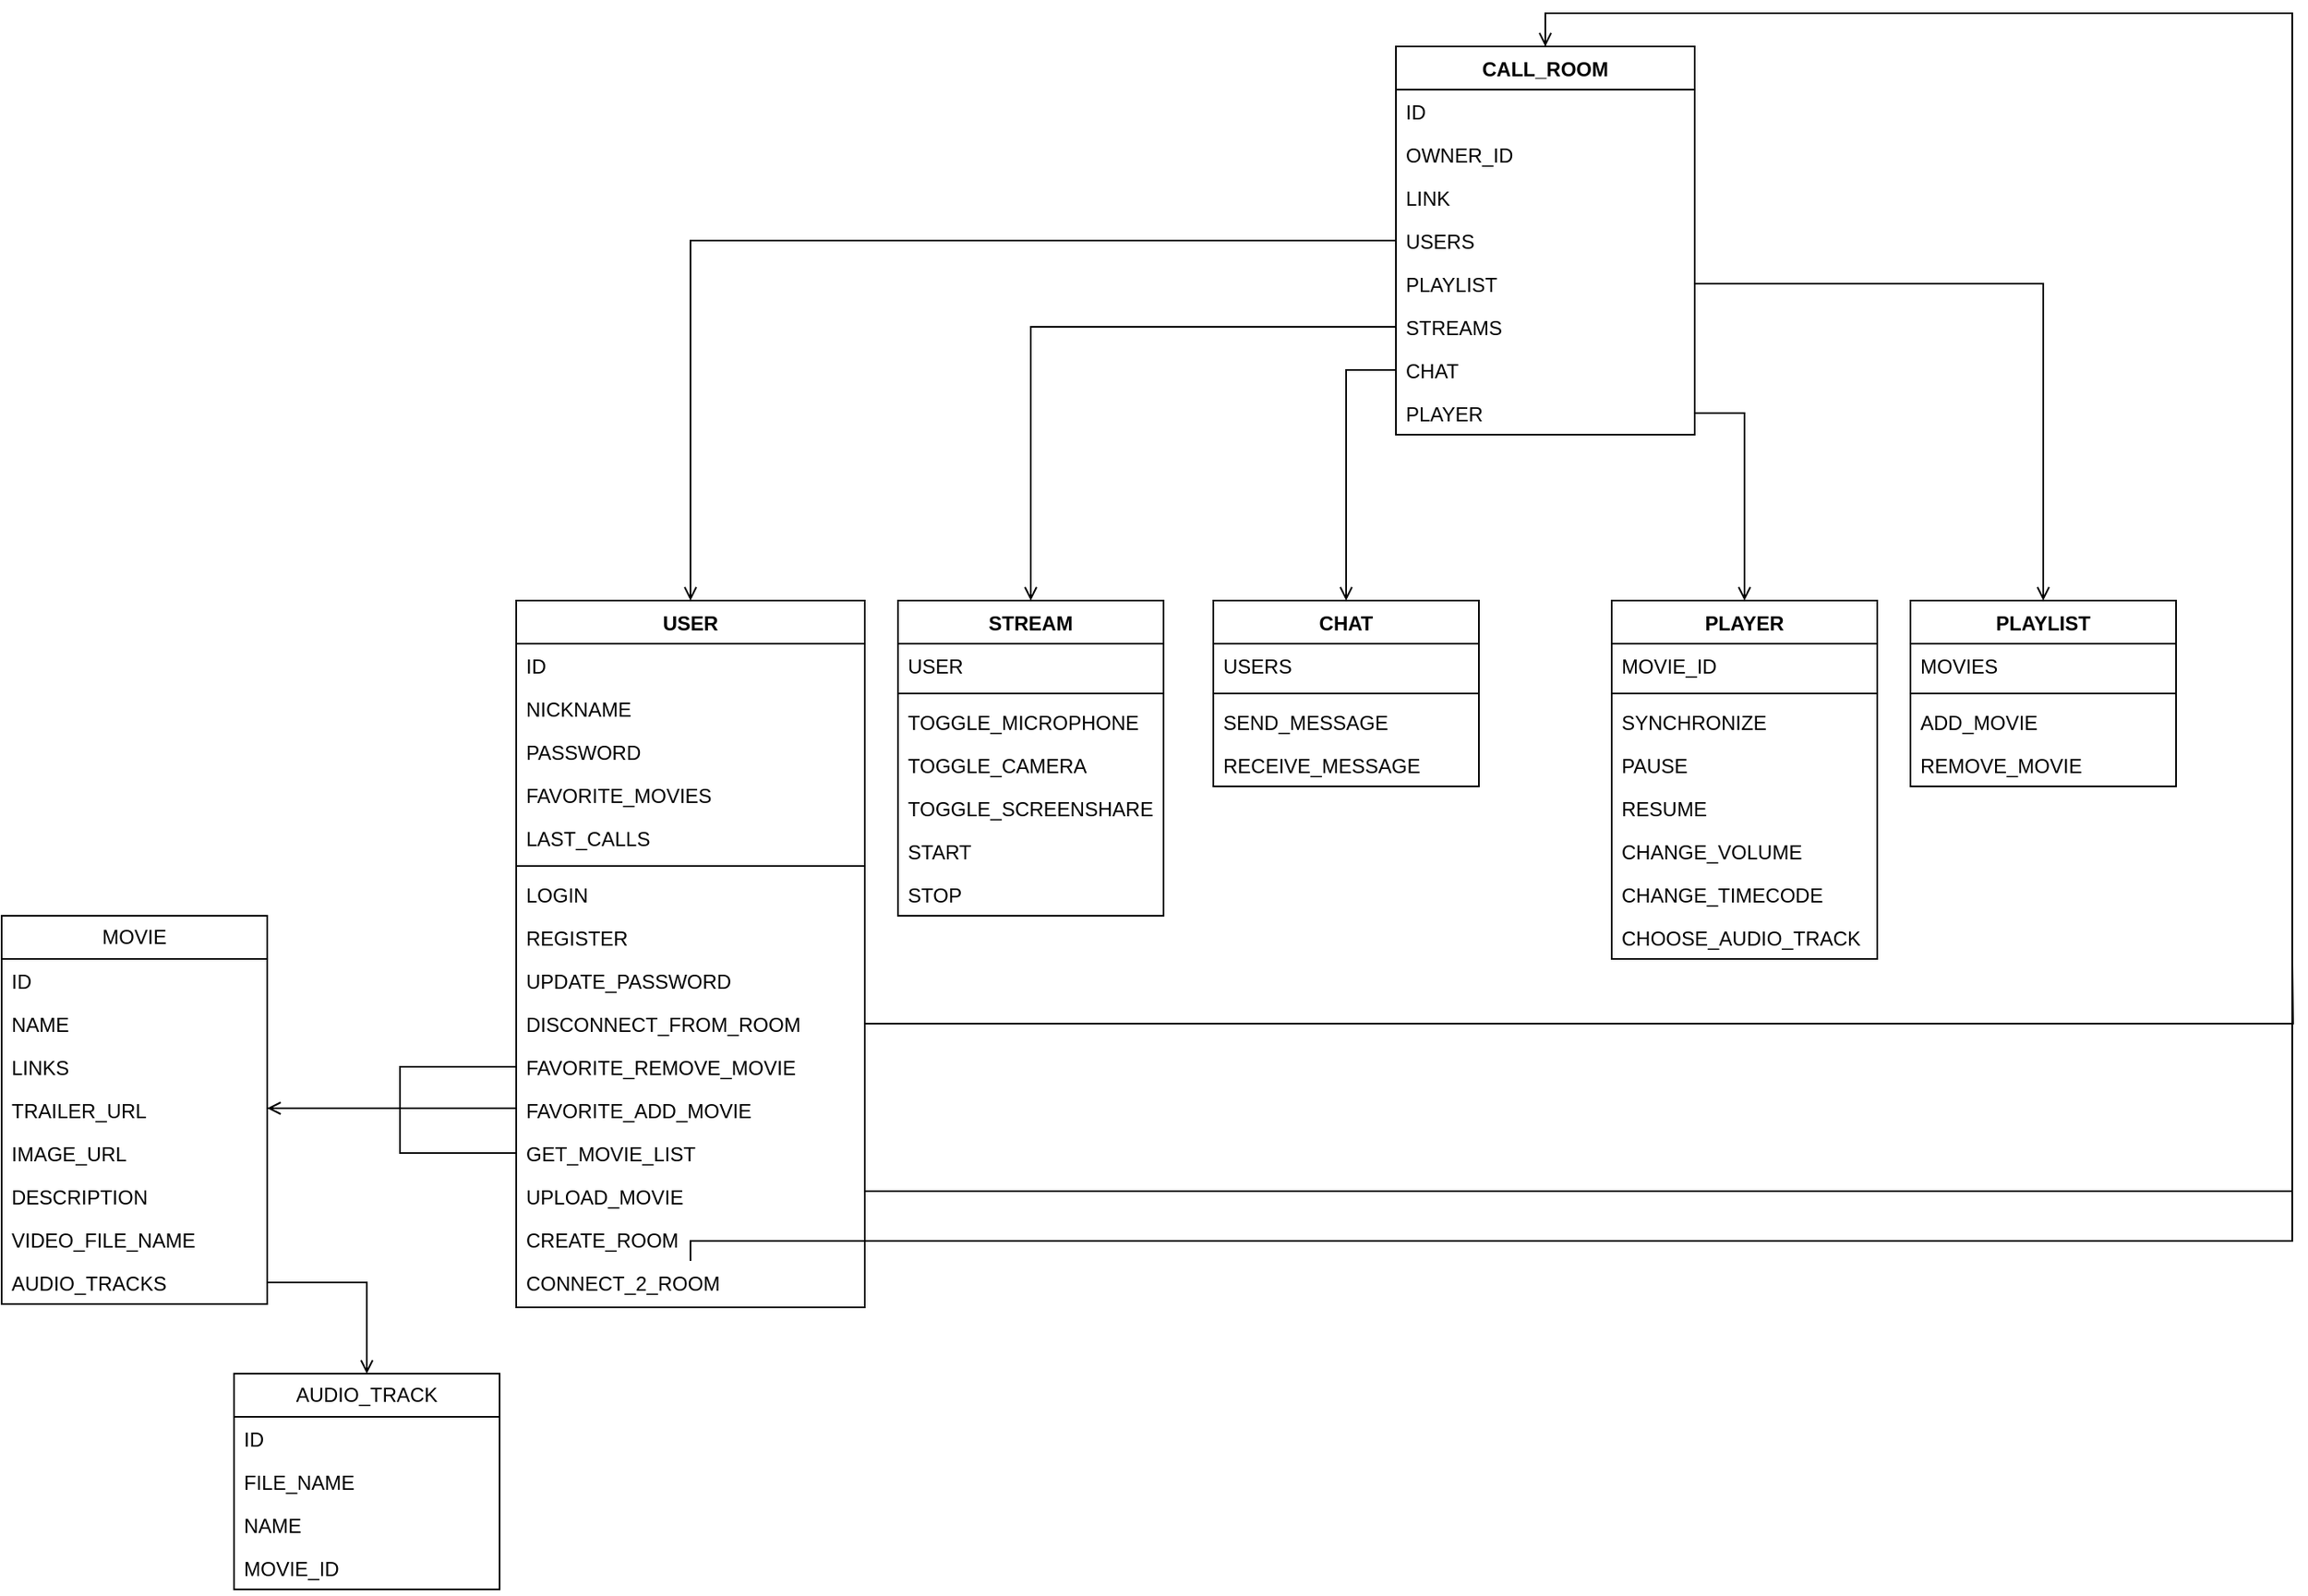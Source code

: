 <mxfile version="24.0.4" type="device">
  <diagram id="C5RBs43oDa-KdzZeNtuy" name="Page-1">
    <mxGraphModel dx="2261" dy="957" grid="1" gridSize="10" guides="1" tooltips="1" connect="1" arrows="1" fold="1" page="1" pageScale="1" pageWidth="827" pageHeight="1169" math="0" shadow="0">
      <root>
        <mxCell id="WIyWlLk6GJQsqaUBKTNV-0" />
        <mxCell id="WIyWlLk6GJQsqaUBKTNV-1" parent="WIyWlLk6GJQsqaUBKTNV-0" />
        <mxCell id="hhzWk716uHL4RLzUw6wA-171" style="edgeStyle=orthogonalEdgeStyle;rounded=0;orthogonalLoop=1;jettySize=auto;html=1;entryX=0;entryY=0.5;entryDx=0;entryDy=0;startArrow=open;startFill=0;endArrow=none;endFill=0;" parent="WIyWlLk6GJQsqaUBKTNV-1" source="hhzWk716uHL4RLzUw6wA-5" target="hhzWk716uHL4RLzUw6wA-169" edge="1">
          <mxGeometry relative="1" as="geometry">
            <Array as="points">
              <mxPoint x="-100" y="217" />
              <mxPoint x="-100" y="217" />
            </Array>
          </mxGeometry>
        </mxCell>
        <mxCell id="hhzWk716uHL4RLzUw6wA-5" value="USER" style="swimlane;fontStyle=1;align=center;verticalAlign=top;childLayout=stackLayout;horizontal=1;startSize=26;horizontalStack=0;resizeParent=1;resizeParentMax=0;resizeLast=0;collapsible=1;marginBottom=0;whiteSpace=wrap;html=1;" parent="WIyWlLk6GJQsqaUBKTNV-1" vertex="1">
          <mxGeometry x="-330" y="434" width="210" height="426" as="geometry" />
        </mxCell>
        <mxCell id="hhzWk716uHL4RLzUw6wA-42" value="ID" style="text;strokeColor=none;fillColor=none;align=left;verticalAlign=top;spacingLeft=4;spacingRight=4;overflow=hidden;rotatable=0;points=[[0,0.5],[1,0.5]];portConstraint=eastwest;whiteSpace=wrap;html=1;" parent="hhzWk716uHL4RLzUw6wA-5" vertex="1">
          <mxGeometry y="26" width="210" height="26" as="geometry" />
        </mxCell>
        <mxCell id="hhzWk716uHL4RLzUw6wA-43" value="NICKNAME" style="text;strokeColor=none;fillColor=none;align=left;verticalAlign=top;spacingLeft=4;spacingRight=4;overflow=hidden;rotatable=0;points=[[0,0.5],[1,0.5]];portConstraint=eastwest;whiteSpace=wrap;html=1;" parent="hhzWk716uHL4RLzUw6wA-5" vertex="1">
          <mxGeometry y="52" width="210" height="26" as="geometry" />
        </mxCell>
        <mxCell id="hhzWk716uHL4RLzUw6wA-44" value="PASSWORD" style="text;strokeColor=none;fillColor=none;align=left;verticalAlign=top;spacingLeft=4;spacingRight=4;overflow=hidden;rotatable=0;points=[[0,0.5],[1,0.5]];portConstraint=eastwest;whiteSpace=wrap;html=1;" parent="hhzWk716uHL4RLzUw6wA-5" vertex="1">
          <mxGeometry y="78" width="210" height="26" as="geometry" />
        </mxCell>
        <mxCell id="hhzWk716uHL4RLzUw6wA-13" value="FAVORITE_MOVIES" style="text;strokeColor=none;fillColor=none;align=left;verticalAlign=top;spacingLeft=4;spacingRight=4;overflow=hidden;rotatable=0;points=[[0,0.5],[1,0.5]];portConstraint=eastwest;whiteSpace=wrap;html=1;" parent="hhzWk716uHL4RLzUw6wA-5" vertex="1">
          <mxGeometry y="104" width="210" height="26" as="geometry" />
        </mxCell>
        <mxCell id="hhzWk716uHL4RLzUw6wA-14" value="LAST_CALLS" style="text;strokeColor=none;fillColor=none;align=left;verticalAlign=top;spacingLeft=4;spacingRight=4;overflow=hidden;rotatable=0;points=[[0,0.5],[1,0.5]];portConstraint=eastwest;whiteSpace=wrap;html=1;" parent="hhzWk716uHL4RLzUw6wA-5" vertex="1">
          <mxGeometry y="130" width="210" height="26" as="geometry" />
        </mxCell>
        <mxCell id="hhzWk716uHL4RLzUw6wA-7" value="" style="line;strokeWidth=1;fillColor=none;align=left;verticalAlign=middle;spacingTop=-1;spacingLeft=3;spacingRight=3;rotatable=0;labelPosition=right;points=[];portConstraint=eastwest;strokeColor=inherit;" parent="hhzWk716uHL4RLzUw6wA-5" vertex="1">
          <mxGeometry y="156" width="210" height="8" as="geometry" />
        </mxCell>
        <mxCell id="hhzWk716uHL4RLzUw6wA-177" value="LOGIN" style="text;align=left;verticalAlign=top;spacingLeft=4;spacingRight=4;overflow=hidden;rotatable=0;points=[[0,0.5],[1,0.5]];portConstraint=eastwest;fontFamily=Helvetica;fontSize=12;" parent="hhzWk716uHL4RLzUw6wA-5" vertex="1">
          <mxGeometry y="164" width="210" height="26" as="geometry" />
        </mxCell>
        <mxCell id="zkfFHV4jXpPFQw0GAbJ--5" value="REGISTER" style="text;align=left;verticalAlign=top;spacingLeft=4;spacingRight=4;overflow=hidden;rotatable=0;points=[[0,0.5],[1,0.5]];portConstraint=eastwest;fontFamily=Helvetica;fontSize=12;" parent="hhzWk716uHL4RLzUw6wA-5" vertex="1">
          <mxGeometry y="190" width="210" height="26" as="geometry" />
        </mxCell>
        <mxCell id="hhzWk716uHL4RLzUw6wA-39" value="UPDATE_PASSWORD" style="text;align=left;verticalAlign=top;spacingLeft=4;spacingRight=4;overflow=hidden;rotatable=0;points=[[0,0.5],[1,0.5]];portConstraint=eastwest;fontSize=12;fontFamily=Helvetica;" parent="hhzWk716uHL4RLzUw6wA-5" vertex="1">
          <mxGeometry y="216" width="210" height="26" as="geometry" />
        </mxCell>
        <mxCell id="qdlcBboro2h0jEb-TjcH-0" style="edgeStyle=orthogonalEdgeStyle;rounded=0;orthogonalLoop=1;jettySize=auto;html=1;endArrow=none;endFill=0;" parent="hhzWk716uHL4RLzUw6wA-5" source="hhzWk716uHL4RLzUw6wA-37" edge="1">
          <mxGeometry relative="1" as="geometry">
            <mxPoint x="1070" y="216" as="targetPoint" />
          </mxGeometry>
        </mxCell>
        <mxCell id="hhzWk716uHL4RLzUw6wA-37" value="DISCONNECT_FROM_ROOM" style="text;align=left;verticalAlign=top;spacingLeft=4;spacingRight=4;overflow=hidden;rotatable=0;points=[[0,0.5],[1,0.5]];portConstraint=eastwest;fontSize=12;fontFamily=Helvetica;" parent="hhzWk716uHL4RLzUw6wA-5" vertex="1">
          <mxGeometry y="242" width="210" height="26" as="geometry" />
        </mxCell>
        <mxCell id="hhzWk716uHL4RLzUw6wA-102" value="FAVORITE_REMOVE_MOVIE" style="text;strokeColor=none;fillColor=none;align=left;verticalAlign=top;spacingLeft=4;spacingRight=4;overflow=hidden;rotatable=0;points=[[0,0.5],[1,0.5]];portConstraint=eastwest;whiteSpace=wrap;html=1;" parent="hhzWk716uHL4RLzUw6wA-5" vertex="1">
          <mxGeometry y="268" width="210" height="26" as="geometry" />
        </mxCell>
        <mxCell id="e3PWpz9kbd-tnBVBQtTT-0" value="FAVORITE_ADD_MOVIE" style="text;strokeColor=none;fillColor=none;align=left;verticalAlign=top;spacingLeft=4;spacingRight=4;overflow=hidden;rotatable=0;points=[[0,0.5],[1,0.5]];portConstraint=eastwest;whiteSpace=wrap;html=1;" vertex="1" parent="hhzWk716uHL4RLzUw6wA-5">
          <mxGeometry y="294" width="210" height="26" as="geometry" />
        </mxCell>
        <mxCell id="hhzWk716uHL4RLzUw6wA-38" value="GET_MOVIE_LIST" style="text;strokeColor=none;fillColor=none;align=left;verticalAlign=top;spacingLeft=4;spacingRight=4;overflow=hidden;rotatable=0;points=[[0,0.5],[1,0.5]];portConstraint=eastwest;whiteSpace=wrap;html=1;" parent="hhzWk716uHL4RLzUw6wA-5" vertex="1">
          <mxGeometry y="320" width="210" height="26" as="geometry" />
        </mxCell>
        <mxCell id="hhzWk716uHL4RLzUw6wA-21" value="UPLOAD_MOVIE" style="text;strokeColor=none;fillColor=none;align=left;verticalAlign=top;spacingLeft=4;spacingRight=4;overflow=hidden;rotatable=0;points=[[0,0.5],[1,0.5]];portConstraint=eastwest;whiteSpace=wrap;html=1;" parent="hhzWk716uHL4RLzUw6wA-5" vertex="1">
          <mxGeometry y="346" width="210" height="26" as="geometry" />
        </mxCell>
        <mxCell id="hhzWk716uHL4RLzUw6wA-40" value="CREATE_ROOM" style="text;align=left;verticalAlign=top;spacingLeft=4;spacingRight=4;overflow=hidden;rotatable=0;points=[[0,0.5],[1,0.5]];portConstraint=eastwest;fontSize=12;fontFamily=Helvetica;" parent="hhzWk716uHL4RLzUw6wA-5" vertex="1">
          <mxGeometry y="372" width="210" height="26" as="geometry" />
        </mxCell>
        <mxCell id="gPbI21l1b9pwqCkQpFNH-0" value="CONNECT_2_ROOM" style="text;align=left;verticalAlign=top;spacingLeft=4;spacingRight=4;overflow=hidden;rotatable=0;points=[[0,0.5],[1,0.5]];portConstraint=eastwest;fontSize=12;fontFamily=Helvetica;" parent="hhzWk716uHL4RLzUw6wA-5" vertex="1">
          <mxGeometry y="398" width="210" height="28" as="geometry" />
        </mxCell>
        <mxCell id="hhzWk716uHL4RLzUw6wA-24" value="CALL_ROOM" style="swimlane;fontStyle=1;align=center;verticalAlign=top;childLayout=stackLayout;horizontal=1;startSize=26;horizontalStack=0;resizeParent=1;resizeParentMax=0;resizeLast=0;collapsible=1;marginBottom=0;whiteSpace=wrap;html=1;" parent="WIyWlLk6GJQsqaUBKTNV-1" vertex="1">
          <mxGeometry x="200" y="100" width="180" height="234" as="geometry" />
        </mxCell>
        <mxCell id="hhzWk716uHL4RLzUw6wA-98" value="ID" style="text;strokeColor=none;fillColor=none;align=left;verticalAlign=top;spacingLeft=4;spacingRight=4;overflow=hidden;rotatable=0;points=[[0,0.5],[1,0.5]];portConstraint=eastwest;whiteSpace=wrap;html=1;" parent="hhzWk716uHL4RLzUw6wA-24" vertex="1">
          <mxGeometry y="26" width="180" height="26" as="geometry" />
        </mxCell>
        <mxCell id="hhzWk716uHL4RLzUw6wA-101" value="OWNER_ID" style="text;strokeColor=none;fillColor=none;align=left;verticalAlign=top;spacingLeft=4;spacingRight=4;overflow=hidden;rotatable=0;points=[[0,0.5],[1,0.5]];portConstraint=eastwest;whiteSpace=wrap;html=1;" parent="hhzWk716uHL4RLzUw6wA-24" vertex="1">
          <mxGeometry y="52" width="180" height="26" as="geometry" />
        </mxCell>
        <mxCell id="hhzWk716uHL4RLzUw6wA-99" value="LINK" style="text;strokeColor=none;fillColor=none;align=left;verticalAlign=top;spacingLeft=4;spacingRight=4;overflow=hidden;rotatable=0;points=[[0,0.5],[1,0.5]];portConstraint=eastwest;whiteSpace=wrap;html=1;" parent="hhzWk716uHL4RLzUw6wA-24" vertex="1">
          <mxGeometry y="78" width="180" height="26" as="geometry" />
        </mxCell>
        <mxCell id="hhzWk716uHL4RLzUw6wA-169" value="USERS" style="text;strokeColor=none;fillColor=none;align=left;verticalAlign=top;spacingLeft=4;spacingRight=4;overflow=hidden;rotatable=0;points=[[0,0.5],[1,0.5]];portConstraint=eastwest;whiteSpace=wrap;html=1;" parent="hhzWk716uHL4RLzUw6wA-24" vertex="1">
          <mxGeometry y="104" width="180" height="26" as="geometry" />
        </mxCell>
        <mxCell id="hhzWk716uHL4RLzUw6wA-46" value="PLAYLIST" style="text;strokeColor=none;fillColor=none;align=left;verticalAlign=top;spacingLeft=4;spacingRight=4;overflow=hidden;rotatable=0;points=[[0,0.5],[1,0.5]];portConstraint=eastwest;whiteSpace=wrap;html=1;" parent="hhzWk716uHL4RLzUw6wA-24" vertex="1">
          <mxGeometry y="130" width="180" height="26" as="geometry" />
        </mxCell>
        <mxCell id="hhzWk716uHL4RLzUw6wA-94" value="STREAMS" style="text;strokeColor=none;fillColor=none;align=left;verticalAlign=top;spacingLeft=4;spacingRight=4;overflow=hidden;rotatable=0;points=[[0,0.5],[1,0.5]];portConstraint=eastwest;whiteSpace=wrap;html=1;" parent="hhzWk716uHL4RLzUw6wA-24" vertex="1">
          <mxGeometry y="156" width="180" height="26" as="geometry" />
        </mxCell>
        <mxCell id="hhzWk716uHL4RLzUw6wA-48" value="CHAT" style="text;strokeColor=none;fillColor=none;align=left;verticalAlign=top;spacingLeft=4;spacingRight=4;overflow=hidden;rotatable=0;points=[[0,0.5],[1,0.5]];portConstraint=eastwest;whiteSpace=wrap;html=1;" parent="hhzWk716uHL4RLzUw6wA-24" vertex="1">
          <mxGeometry y="182" width="180" height="26" as="geometry" />
        </mxCell>
        <mxCell id="hhzWk716uHL4RLzUw6wA-47" value="PLAYER" style="text;strokeColor=none;fillColor=none;align=left;verticalAlign=top;spacingLeft=4;spacingRight=4;overflow=hidden;rotatable=0;points=[[0,0.5],[1,0.5]];portConstraint=eastwest;whiteSpace=wrap;html=1;" parent="hhzWk716uHL4RLzUw6wA-24" vertex="1">
          <mxGeometry y="208" width="180" height="26" as="geometry" />
        </mxCell>
        <mxCell id="hhzWk716uHL4RLzUw6wA-172" style="edgeStyle=orthogonalEdgeStyle;rounded=0;orthogonalLoop=1;jettySize=auto;html=1;entryX=1;entryY=0.5;entryDx=0;entryDy=0;startArrow=open;startFill=0;endArrow=none;endFill=0;" parent="WIyWlLk6GJQsqaUBKTNV-1" source="hhzWk716uHL4RLzUw6wA-61" target="hhzWk716uHL4RLzUw6wA-87" edge="1">
          <mxGeometry relative="1" as="geometry" />
        </mxCell>
        <mxCell id="hhzWk716uHL4RLzUw6wA-61" value="AUDIO_TRACK" style="swimlane;fontStyle=0;childLayout=stackLayout;horizontal=1;startSize=26;fillColor=none;horizontalStack=0;resizeParent=1;resizeParentMax=0;resizeLast=0;collapsible=1;marginBottom=0;whiteSpace=wrap;html=1;" parent="WIyWlLk6GJQsqaUBKTNV-1" vertex="1">
          <mxGeometry x="-500" y="900" width="160" height="130" as="geometry" />
        </mxCell>
        <mxCell id="hhzWk716uHL4RLzUw6wA-64" value="ID" style="text;strokeColor=none;fillColor=none;align=left;verticalAlign=top;spacingLeft=4;spacingRight=4;overflow=hidden;rotatable=0;points=[[0,0.5],[1,0.5]];portConstraint=eastwest;whiteSpace=wrap;html=1;" parent="hhzWk716uHL4RLzUw6wA-61" vertex="1">
          <mxGeometry y="26" width="160" height="26" as="geometry" />
        </mxCell>
        <mxCell id="hhzWk716uHL4RLzUw6wA-62" value="FILE_NAME" style="text;strokeColor=none;fillColor=none;align=left;verticalAlign=top;spacingLeft=4;spacingRight=4;overflow=hidden;rotatable=0;points=[[0,0.5],[1,0.5]];portConstraint=eastwest;whiteSpace=wrap;html=1;" parent="hhzWk716uHL4RLzUw6wA-61" vertex="1">
          <mxGeometry y="52" width="160" height="26" as="geometry" />
        </mxCell>
        <mxCell id="hhzWk716uHL4RLzUw6wA-88" value="NAME" style="text;strokeColor=none;fillColor=none;align=left;verticalAlign=top;spacingLeft=4;spacingRight=4;overflow=hidden;rotatable=0;points=[[0,0.5],[1,0.5]];portConstraint=eastwest;whiteSpace=wrap;html=1;" parent="hhzWk716uHL4RLzUw6wA-61" vertex="1">
          <mxGeometry y="78" width="160" height="26" as="geometry" />
        </mxCell>
        <mxCell id="hhzWk716uHL4RLzUw6wA-63" value="MOVIE_ID" style="text;strokeColor=none;fillColor=none;align=left;verticalAlign=top;spacingLeft=4;spacingRight=4;overflow=hidden;rotatable=0;points=[[0,0.5],[1,0.5]];portConstraint=eastwest;whiteSpace=wrap;html=1;" parent="hhzWk716uHL4RLzUw6wA-61" vertex="1">
          <mxGeometry y="104" width="160" height="26" as="geometry" />
        </mxCell>
        <mxCell id="hhzWk716uHL4RLzUw6wA-168" style="edgeStyle=orthogonalEdgeStyle;rounded=0;orthogonalLoop=1;jettySize=auto;html=1;entryX=1;entryY=0.5;entryDx=0;entryDy=0;startArrow=open;startFill=0;endArrow=none;endFill=0;" parent="WIyWlLk6GJQsqaUBKTNV-1" source="hhzWk716uHL4RLzUw6wA-105" target="hhzWk716uHL4RLzUw6wA-47" edge="1">
          <mxGeometry relative="1" as="geometry" />
        </mxCell>
        <mxCell id="hhzWk716uHL4RLzUw6wA-105" value="PLAYER" style="swimlane;fontStyle=1;align=center;verticalAlign=top;childLayout=stackLayout;horizontal=1;startSize=26;horizontalStack=0;resizeParent=1;resizeParentMax=0;resizeLast=0;collapsible=1;marginBottom=0;whiteSpace=wrap;html=1;" parent="WIyWlLk6GJQsqaUBKTNV-1" vertex="1">
          <mxGeometry x="330" y="434" width="160" height="216" as="geometry" />
        </mxCell>
        <mxCell id="hhzWk716uHL4RLzUw6wA-110" value="MOVIE_ID" style="text;strokeColor=none;fillColor=none;align=left;verticalAlign=top;spacingLeft=4;spacingRight=4;overflow=hidden;rotatable=0;points=[[0,0.5],[1,0.5]];portConstraint=eastwest;whiteSpace=wrap;html=1;" parent="hhzWk716uHL4RLzUw6wA-105" vertex="1">
          <mxGeometry y="26" width="160" height="26" as="geometry" />
        </mxCell>
        <mxCell id="hhzWk716uHL4RLzUw6wA-114" value="" style="line;strokeWidth=1;fillColor=none;align=left;verticalAlign=middle;spacingTop=-1;spacingLeft=3;spacingRight=3;rotatable=0;labelPosition=right;points=[];portConstraint=eastwest;strokeColor=inherit;" parent="hhzWk716uHL4RLzUw6wA-105" vertex="1">
          <mxGeometry y="52" width="160" height="8" as="geometry" />
        </mxCell>
        <mxCell id="hhzWk716uHL4RLzUw6wA-120" value="SYNCHRONIZE" style="text;strokeColor=none;fillColor=none;align=left;verticalAlign=top;spacingLeft=4;spacingRight=4;overflow=hidden;rotatable=0;points=[[0,0.5],[1,0.5]];portConstraint=eastwest;whiteSpace=wrap;html=1;" parent="hhzWk716uHL4RLzUw6wA-105" vertex="1">
          <mxGeometry y="60" width="160" height="26" as="geometry" />
        </mxCell>
        <mxCell id="hhzWk716uHL4RLzUw6wA-115" value="PAUSE" style="text;strokeColor=none;fillColor=none;align=left;verticalAlign=top;spacingLeft=4;spacingRight=4;overflow=hidden;rotatable=0;points=[[0,0.5],[1,0.5]];portConstraint=eastwest;whiteSpace=wrap;html=1;" parent="hhzWk716uHL4RLzUw6wA-105" vertex="1">
          <mxGeometry y="86" width="160" height="26" as="geometry" />
        </mxCell>
        <mxCell id="hhzWk716uHL4RLzUw6wA-116" value="RESUME" style="text;strokeColor=none;fillColor=none;align=left;verticalAlign=top;spacingLeft=4;spacingRight=4;overflow=hidden;rotatable=0;points=[[0,0.5],[1,0.5]];portConstraint=eastwest;whiteSpace=wrap;html=1;" parent="hhzWk716uHL4RLzUw6wA-105" vertex="1">
          <mxGeometry y="112" width="160" height="26" as="geometry" />
        </mxCell>
        <mxCell id="hhzWk716uHL4RLzUw6wA-117" value="CHANGE_VOLUME" style="text;strokeColor=none;fillColor=none;align=left;verticalAlign=top;spacingLeft=4;spacingRight=4;overflow=hidden;rotatable=0;points=[[0,0.5],[1,0.5]];portConstraint=eastwest;whiteSpace=wrap;html=1;" parent="hhzWk716uHL4RLzUw6wA-105" vertex="1">
          <mxGeometry y="138" width="160" height="26" as="geometry" />
        </mxCell>
        <mxCell id="hhzWk716uHL4RLzUw6wA-118" value="CHANGE_TIMECODE" style="text;strokeColor=none;fillColor=none;align=left;verticalAlign=top;spacingLeft=4;spacingRight=4;overflow=hidden;rotatable=0;points=[[0,0.5],[1,0.5]];portConstraint=eastwest;whiteSpace=wrap;html=1;" parent="hhzWk716uHL4RLzUw6wA-105" vertex="1">
          <mxGeometry y="164" width="160" height="26" as="geometry" />
        </mxCell>
        <mxCell id="hhzWk716uHL4RLzUw6wA-104" value="CHOOSE_AUDIO_TRACK" style="text;strokeColor=none;fillColor=none;align=left;verticalAlign=top;spacingLeft=4;spacingRight=4;overflow=hidden;rotatable=0;points=[[0,0.5],[1,0.5]];portConstraint=eastwest;whiteSpace=wrap;html=1;" parent="hhzWk716uHL4RLzUw6wA-105" vertex="1">
          <mxGeometry y="190" width="160" height="26" as="geometry" />
        </mxCell>
        <mxCell id="hhzWk716uHL4RLzUw6wA-167" style="edgeStyle=orthogonalEdgeStyle;rounded=0;orthogonalLoop=1;jettySize=auto;html=1;entryX=0;entryY=0.5;entryDx=0;entryDy=0;startArrow=open;startFill=0;endArrow=none;endFill=0;" parent="WIyWlLk6GJQsqaUBKTNV-1" source="hhzWk716uHL4RLzUw6wA-124" target="hhzWk716uHL4RLzUw6wA-48" edge="1">
          <mxGeometry relative="1" as="geometry" />
        </mxCell>
        <mxCell id="hhzWk716uHL4RLzUw6wA-124" value="CHAT" style="swimlane;fontStyle=1;align=center;verticalAlign=top;childLayout=stackLayout;horizontal=1;startSize=26;horizontalStack=0;resizeParent=1;resizeParentMax=0;resizeLast=0;collapsible=1;marginBottom=0;whiteSpace=wrap;html=1;" parent="WIyWlLk6GJQsqaUBKTNV-1" vertex="1">
          <mxGeometry x="90" y="434" width="160" height="112" as="geometry" />
        </mxCell>
        <mxCell id="hhzWk716uHL4RLzUw6wA-131" value="USERS" style="text;strokeColor=none;fillColor=none;align=left;verticalAlign=top;spacingLeft=4;spacingRight=4;overflow=hidden;rotatable=0;points=[[0,0.5],[1,0.5]];portConstraint=eastwest;whiteSpace=wrap;html=1;" parent="hhzWk716uHL4RLzUw6wA-124" vertex="1">
          <mxGeometry y="26" width="160" height="26" as="geometry" />
        </mxCell>
        <mxCell id="hhzWk716uHL4RLzUw6wA-132" value="" style="line;strokeWidth=1;fillColor=none;align=left;verticalAlign=middle;spacingTop=-1;spacingLeft=3;spacingRight=3;rotatable=0;labelPosition=right;points=[];portConstraint=eastwest;strokeColor=inherit;" parent="hhzWk716uHL4RLzUw6wA-124" vertex="1">
          <mxGeometry y="52" width="160" height="8" as="geometry" />
        </mxCell>
        <mxCell id="hhzWk716uHL4RLzUw6wA-134" value="SEND_MESSAGE" style="text;strokeColor=none;fillColor=none;align=left;verticalAlign=top;spacingLeft=4;spacingRight=4;overflow=hidden;rotatable=0;points=[[0,0.5],[1,0.5]];portConstraint=eastwest;whiteSpace=wrap;html=1;" parent="hhzWk716uHL4RLzUw6wA-124" vertex="1">
          <mxGeometry y="60" width="160" height="26" as="geometry" />
        </mxCell>
        <mxCell id="hhzWk716uHL4RLzUw6wA-135" value="RECEIVE_MESSAGE" style="text;strokeColor=none;fillColor=none;align=left;verticalAlign=top;spacingLeft=4;spacingRight=4;overflow=hidden;rotatable=0;points=[[0,0.5],[1,0.5]];portConstraint=eastwest;whiteSpace=wrap;html=1;" parent="hhzWk716uHL4RLzUw6wA-124" vertex="1">
          <mxGeometry y="86" width="160" height="26" as="geometry" />
        </mxCell>
        <mxCell id="hhzWk716uHL4RLzUw6wA-166" style="edgeStyle=orthogonalEdgeStyle;rounded=0;orthogonalLoop=1;jettySize=auto;html=1;entryX=0;entryY=0.5;entryDx=0;entryDy=0;startArrow=open;startFill=0;endArrow=none;endFill=0;" parent="WIyWlLk6GJQsqaUBKTNV-1" source="hhzWk716uHL4RLzUw6wA-136" target="hhzWk716uHL4RLzUw6wA-94" edge="1">
          <mxGeometry relative="1" as="geometry" />
        </mxCell>
        <mxCell id="hhzWk716uHL4RLzUw6wA-136" value="STREAM" style="swimlane;fontStyle=1;align=center;verticalAlign=top;childLayout=stackLayout;horizontal=1;startSize=26;horizontalStack=0;resizeParent=1;resizeParentMax=0;resizeLast=0;collapsible=1;marginBottom=0;whiteSpace=wrap;html=1;" parent="WIyWlLk6GJQsqaUBKTNV-1" vertex="1">
          <mxGeometry x="-100" y="434" width="160" height="190" as="geometry" />
        </mxCell>
        <mxCell id="hhzWk716uHL4RLzUw6wA-137" value="USER" style="text;strokeColor=none;fillColor=none;align=left;verticalAlign=top;spacingLeft=4;spacingRight=4;overflow=hidden;rotatable=0;points=[[0,0.5],[1,0.5]];portConstraint=eastwest;whiteSpace=wrap;html=1;" parent="hhzWk716uHL4RLzUw6wA-136" vertex="1">
          <mxGeometry y="26" width="160" height="26" as="geometry" />
        </mxCell>
        <mxCell id="hhzWk716uHL4RLzUw6wA-138" value="" style="line;strokeWidth=1;fillColor=none;align=left;verticalAlign=middle;spacingTop=-1;spacingLeft=3;spacingRight=3;rotatable=0;labelPosition=right;points=[];portConstraint=eastwest;strokeColor=inherit;" parent="hhzWk716uHL4RLzUw6wA-136" vertex="1">
          <mxGeometry y="52" width="160" height="8" as="geometry" />
        </mxCell>
        <mxCell id="hhzWk716uHL4RLzUw6wA-146" value="TOGGLE_MICROPHONE" style="text;strokeColor=none;fillColor=none;align=left;verticalAlign=top;spacingLeft=4;spacingRight=4;overflow=hidden;rotatable=0;points=[[0,0.5],[1,0.5]];portConstraint=eastwest;whiteSpace=wrap;html=1;" parent="hhzWk716uHL4RLzUw6wA-136" vertex="1">
          <mxGeometry y="60" width="160" height="26" as="geometry" />
        </mxCell>
        <mxCell id="hhzWk716uHL4RLzUw6wA-140" value="TOGGLE_CAMERA" style="text;strokeColor=none;fillColor=none;align=left;verticalAlign=top;spacingLeft=4;spacingRight=4;overflow=hidden;rotatable=0;points=[[0,0.5],[1,0.5]];portConstraint=eastwest;whiteSpace=wrap;html=1;" parent="hhzWk716uHL4RLzUw6wA-136" vertex="1">
          <mxGeometry y="86" width="160" height="26" as="geometry" />
        </mxCell>
        <mxCell id="hhzWk716uHL4RLzUw6wA-150" value="TOGGLE_SCREENSHARE" style="text;strokeColor=none;fillColor=none;align=left;verticalAlign=top;spacingLeft=4;spacingRight=4;overflow=hidden;rotatable=0;points=[[0,0.5],[1,0.5]];portConstraint=eastwest;whiteSpace=wrap;html=1;" parent="hhzWk716uHL4RLzUw6wA-136" vertex="1">
          <mxGeometry y="112" width="160" height="26" as="geometry" />
        </mxCell>
        <mxCell id="hhzWk716uHL4RLzUw6wA-164" value="START" style="text;strokeColor=none;fillColor=none;align=left;verticalAlign=top;spacingLeft=4;spacingRight=4;overflow=hidden;rotatable=0;points=[[0,0.5],[1,0.5]];portConstraint=eastwest;whiteSpace=wrap;html=1;" parent="hhzWk716uHL4RLzUw6wA-136" vertex="1">
          <mxGeometry y="138" width="160" height="26" as="geometry" />
        </mxCell>
        <mxCell id="hhzWk716uHL4RLzUw6wA-165" value="STOP" style="text;strokeColor=none;fillColor=none;align=left;verticalAlign=top;spacingLeft=4;spacingRight=4;overflow=hidden;rotatable=0;points=[[0,0.5],[1,0.5]];portConstraint=eastwest;whiteSpace=wrap;html=1;" parent="hhzWk716uHL4RLzUw6wA-136" vertex="1">
          <mxGeometry y="164" width="160" height="26" as="geometry" />
        </mxCell>
        <mxCell id="hhzWk716uHL4RLzUw6wA-173" style="edgeStyle=orthogonalEdgeStyle;rounded=0;orthogonalLoop=1;jettySize=auto;html=1;entryX=0;entryY=0.5;entryDx=0;entryDy=0;startArrow=open;startFill=0;endArrow=none;endFill=0;" parent="WIyWlLk6GJQsqaUBKTNV-1" source="hhzWk716uHL4RLzUw6wA-151" target="hhzWk716uHL4RLzUw6wA-21" edge="1">
          <mxGeometry relative="1" as="geometry">
            <Array as="points">
              <mxPoint x="-400" y="740" />
              <mxPoint x="-400" y="715" />
            </Array>
          </mxGeometry>
        </mxCell>
        <mxCell id="hhzWk716uHL4RLzUw6wA-151" value="MOVIE" style="swimlane;fontStyle=0;childLayout=stackLayout;horizontal=1;startSize=26;fillColor=none;horizontalStack=0;resizeParent=1;resizeParentMax=0;resizeLast=0;collapsible=1;marginBottom=0;whiteSpace=wrap;html=1;" parent="WIyWlLk6GJQsqaUBKTNV-1" vertex="1">
          <mxGeometry x="-640" y="624" width="160" height="234" as="geometry" />
        </mxCell>
        <mxCell id="hhzWk716uHL4RLzUw6wA-50" value="ID" style="text;strokeColor=none;fillColor=none;align=left;verticalAlign=top;spacingLeft=4;spacingRight=4;overflow=hidden;rotatable=0;points=[[0,0.5],[1,0.5]];portConstraint=eastwest;whiteSpace=wrap;html=1;" parent="hhzWk716uHL4RLzUw6wA-151" vertex="1">
          <mxGeometry y="26" width="160" height="26" as="geometry" />
        </mxCell>
        <mxCell id="hhzWk716uHL4RLzUw6wA-51" value="NAME" style="text;strokeColor=none;fillColor=none;align=left;verticalAlign=top;spacingLeft=4;spacingRight=4;overflow=hidden;rotatable=0;points=[[0,0.5],[1,0.5]];portConstraint=eastwest;whiteSpace=wrap;html=1;" parent="hhzWk716uHL4RLzUw6wA-151" vertex="1">
          <mxGeometry y="52" width="160" height="26" as="geometry" />
        </mxCell>
        <mxCell id="hhzWk716uHL4RLzUw6wA-85" value="LINKS" style="text;strokeColor=none;fillColor=none;align=left;verticalAlign=top;spacingLeft=4;spacingRight=4;overflow=hidden;rotatable=0;points=[[0,0.5],[1,0.5]];portConstraint=eastwest;whiteSpace=wrap;html=1;" parent="hhzWk716uHL4RLzUw6wA-151" vertex="1">
          <mxGeometry y="78" width="160" height="26" as="geometry" />
        </mxCell>
        <mxCell id="hhzWk716uHL4RLzUw6wA-84" value="TRAILER_URL" style="text;strokeColor=none;fillColor=none;align=left;verticalAlign=top;spacingLeft=4;spacingRight=4;overflow=hidden;rotatable=0;points=[[0,0.5],[1,0.5]];portConstraint=eastwest;whiteSpace=wrap;html=1;" parent="hhzWk716uHL4RLzUw6wA-151" vertex="1">
          <mxGeometry y="104" width="160" height="26" as="geometry" />
        </mxCell>
        <mxCell id="hhzWk716uHL4RLzUw6wA-83" value="IMAGE_URL" style="text;strokeColor=none;fillColor=none;align=left;verticalAlign=top;spacingLeft=4;spacingRight=4;overflow=hidden;rotatable=0;points=[[0,0.5],[1,0.5]];portConstraint=eastwest;whiteSpace=wrap;html=1;" parent="hhzWk716uHL4RLzUw6wA-151" vertex="1">
          <mxGeometry y="130" width="160" height="26" as="geometry" />
        </mxCell>
        <mxCell id="hhzWk716uHL4RLzUw6wA-82" value="DESCRIPTION&amp;nbsp;" style="text;strokeColor=none;fillColor=none;align=left;verticalAlign=top;spacingLeft=4;spacingRight=4;overflow=hidden;rotatable=0;points=[[0,0.5],[1,0.5]];portConstraint=eastwest;whiteSpace=wrap;html=1;" parent="hhzWk716uHL4RLzUw6wA-151" vertex="1">
          <mxGeometry y="156" width="160" height="26" as="geometry" />
        </mxCell>
        <mxCell id="hhzWk716uHL4RLzUw6wA-86" value="VIDEO_FILE_NAME" style="text;strokeColor=none;fillColor=none;align=left;verticalAlign=top;spacingLeft=4;spacingRight=4;overflow=hidden;rotatable=0;points=[[0,0.5],[1,0.5]];portConstraint=eastwest;whiteSpace=wrap;html=1;" parent="hhzWk716uHL4RLzUw6wA-151" vertex="1">
          <mxGeometry y="182" width="160" height="26" as="geometry" />
        </mxCell>
        <mxCell id="hhzWk716uHL4RLzUw6wA-87" value="AUDIO_TRACKS" style="text;strokeColor=none;fillColor=none;align=left;verticalAlign=top;spacingLeft=4;spacingRight=4;overflow=hidden;rotatable=0;points=[[0,0.5],[1,0.5]];portConstraint=eastwest;whiteSpace=wrap;html=1;" parent="hhzWk716uHL4RLzUw6wA-151" vertex="1">
          <mxGeometry y="208" width="160" height="26" as="geometry" />
        </mxCell>
        <mxCell id="hhzWk716uHL4RLzUw6wA-170" style="edgeStyle=orthogonalEdgeStyle;rounded=0;orthogonalLoop=1;jettySize=auto;html=1;entryX=1;entryY=0.5;entryDx=0;entryDy=0;endArrow=none;endFill=0;startArrow=open;startFill=0;" parent="WIyWlLk6GJQsqaUBKTNV-1" source="hhzWk716uHL4RLzUw6wA-156" target="hhzWk716uHL4RLzUw6wA-46" edge="1">
          <mxGeometry relative="1" as="geometry" />
        </mxCell>
        <mxCell id="hhzWk716uHL4RLzUw6wA-156" value="PLAYLIST" style="swimlane;fontStyle=1;align=center;verticalAlign=top;childLayout=stackLayout;horizontal=1;startSize=26;horizontalStack=0;resizeParent=1;resizeParentMax=0;resizeLast=0;collapsible=1;marginBottom=0;whiteSpace=wrap;html=1;" parent="WIyWlLk6GJQsqaUBKTNV-1" vertex="1">
          <mxGeometry x="510" y="434" width="160" height="112" as="geometry" />
        </mxCell>
        <mxCell id="hhzWk716uHL4RLzUw6wA-157" value="MOVIES" style="text;strokeColor=none;fillColor=none;align=left;verticalAlign=top;spacingLeft=4;spacingRight=4;overflow=hidden;rotatable=0;points=[[0,0.5],[1,0.5]];portConstraint=eastwest;whiteSpace=wrap;html=1;" parent="hhzWk716uHL4RLzUw6wA-156" vertex="1">
          <mxGeometry y="26" width="160" height="26" as="geometry" />
        </mxCell>
        <mxCell id="hhzWk716uHL4RLzUw6wA-158" value="" style="line;strokeWidth=1;fillColor=none;align=left;verticalAlign=middle;spacingTop=-1;spacingLeft=3;spacingRight=3;rotatable=0;labelPosition=right;points=[];portConstraint=eastwest;strokeColor=inherit;" parent="hhzWk716uHL4RLzUw6wA-156" vertex="1">
          <mxGeometry y="52" width="160" height="8" as="geometry" />
        </mxCell>
        <mxCell id="hhzWk716uHL4RLzUw6wA-162" value="ADD_MOVIE&#xa;" style="text;align=left;verticalAlign=top;spacingLeft=4;spacingRight=4;overflow=hidden;rotatable=0;points=[[0,0.5],[1,0.5]];portConstraint=eastwest;fontSize=12;fontFamily=Helvetica;" parent="hhzWk716uHL4RLzUw6wA-156" vertex="1">
          <mxGeometry y="60" width="160" height="26" as="geometry" />
        </mxCell>
        <mxCell id="hhzWk716uHL4RLzUw6wA-163" value="REMOVE_MOVIE" style="text;align=left;verticalAlign=top;spacingLeft=4;spacingRight=4;overflow=hidden;rotatable=0;points=[[0,0.5],[1,0.5]];portConstraint=eastwest;fontSize=12;fontFamily=Helvetica;" parent="hhzWk716uHL4RLzUw6wA-156" vertex="1">
          <mxGeometry y="86" width="160" height="26" as="geometry" />
        </mxCell>
        <mxCell id="hhzWk716uHL4RLzUw6wA-175" style="edgeStyle=orthogonalEdgeStyle;rounded=0;orthogonalLoop=1;jettySize=auto;html=1;exitX=0;exitY=0.5;exitDx=0;exitDy=0;entryX=1;entryY=0.5;entryDx=0;entryDy=0;endArrow=none;endFill=0;" parent="WIyWlLk6GJQsqaUBKTNV-1" source="hhzWk716uHL4RLzUw6wA-38" target="hhzWk716uHL4RLzUw6wA-83" edge="1">
          <mxGeometry relative="1" as="geometry">
            <Array as="points">
              <mxPoint x="-330" y="740" />
              <mxPoint x="-480" y="740" />
            </Array>
          </mxGeometry>
        </mxCell>
        <mxCell id="hhzWk716uHL4RLzUw6wA-176" style="edgeStyle=orthogonalEdgeStyle;rounded=0;orthogonalLoop=1;jettySize=auto;html=1;exitX=0;exitY=0.5;exitDx=0;exitDy=0;endArrow=none;endFill=0;" parent="WIyWlLk6GJQsqaUBKTNV-1" source="hhzWk716uHL4RLzUw6wA-102" edge="1">
          <mxGeometry relative="1" as="geometry">
            <mxPoint x="-399" y="740" as="targetPoint" />
            <Array as="points">
              <mxPoint x="-400" y="767" />
              <mxPoint x="-400" y="740" />
            </Array>
          </mxGeometry>
        </mxCell>
        <mxCell id="hhzWk716uHL4RLzUw6wA-179" style="edgeStyle=orthogonalEdgeStyle;rounded=0;orthogonalLoop=1;jettySize=auto;html=1;exitX=1;exitY=0.5;exitDx=0;exitDy=0;entryX=0.5;entryY=0;entryDx=0;entryDy=0;endArrow=none;endFill=0;" parent="WIyWlLk6GJQsqaUBKTNV-1" source="hhzWk716uHL4RLzUw6wA-37" target="hhzWk716uHL4RLzUw6wA-24" edge="1">
          <mxGeometry relative="1" as="geometry">
            <Array as="points">
              <mxPoint x="-120" y="790" />
              <mxPoint x="740" y="790" />
              <mxPoint x="740" y="80" />
              <mxPoint x="290" y="80" />
            </Array>
          </mxGeometry>
        </mxCell>
        <mxCell id="gPbI21l1b9pwqCkQpFNH-2" style="edgeStyle=orthogonalEdgeStyle;rounded=0;orthogonalLoop=1;jettySize=auto;html=1;entryX=0.5;entryY=0;entryDx=0;entryDy=0;endArrow=open;endFill=0;" parent="WIyWlLk6GJQsqaUBKTNV-1" source="gPbI21l1b9pwqCkQpFNH-0" target="hhzWk716uHL4RLzUw6wA-24" edge="1">
          <mxGeometry relative="1" as="geometry">
            <mxPoint x="740" y="80" as="targetPoint" />
            <Array as="points">
              <mxPoint x="740" y="820" />
              <mxPoint x="740" y="80" />
              <mxPoint x="290" y="80" />
            </Array>
          </mxGeometry>
        </mxCell>
      </root>
    </mxGraphModel>
  </diagram>
</mxfile>
